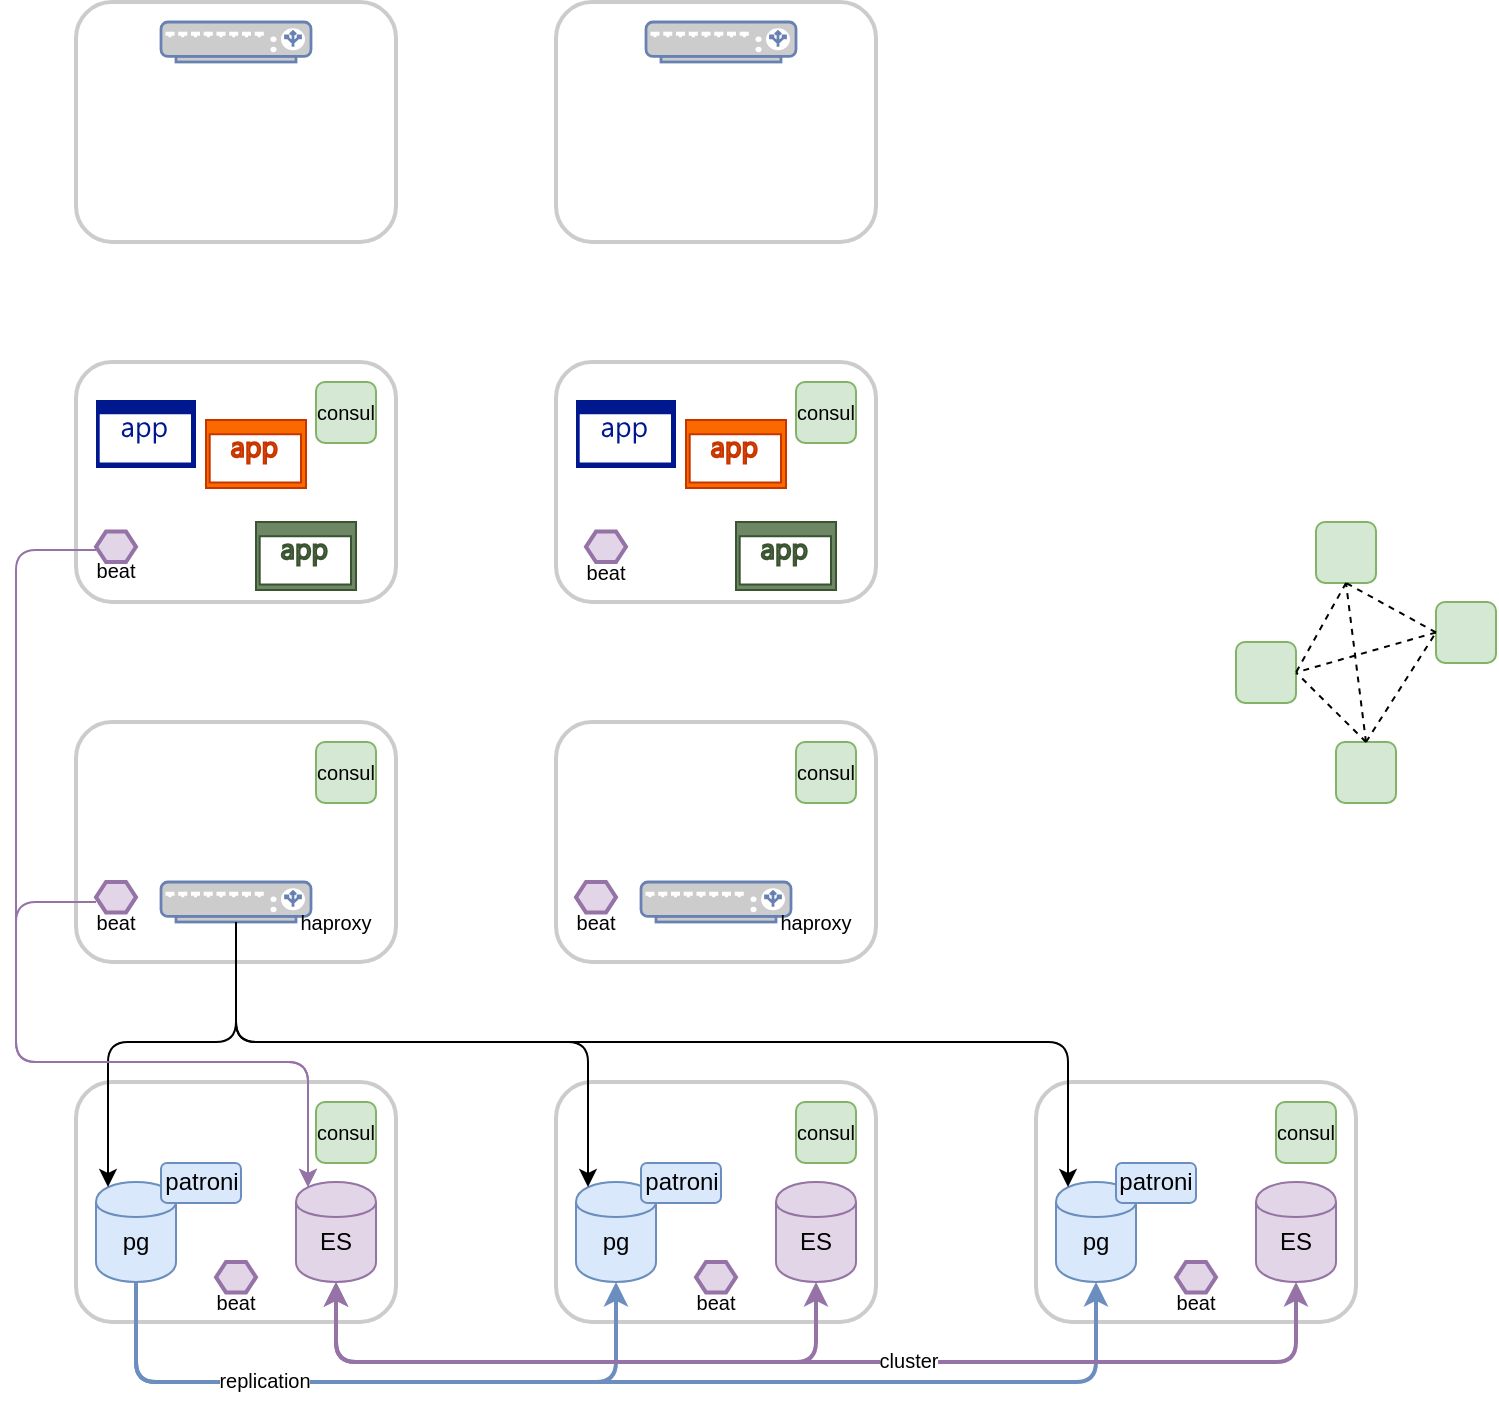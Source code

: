 <mxfile version="13.1.1" type="github">
  <diagram name="Page-1" id="822b0af5-4adb-64df-f703-e8dfc1f81529">
    <mxGraphModel dx="652" dy="364" grid="1" gridSize="10" guides="1" tooltips="1" connect="1" arrows="1" fold="1" page="1" pageScale="1" pageWidth="1169" pageHeight="827" background="#ffffff" math="0" shadow="0">
      <root>
        <mxCell id="0" />
        <mxCell id="1" parent="0" />
        <mxCell id="hL3f7U12DdkOKfvxl-o4-4" value="" style="rounded=1;whiteSpace=wrap;html=1;strokeColor=#CCCCCC;strokeWidth=2;" parent="1" vertex="1">
          <mxGeometry x="320" y="120" width="160" height="120" as="geometry" />
        </mxCell>
        <mxCell id="hL3f7U12DdkOKfvxl-o4-8" value="" style="rounded=1;whiteSpace=wrap;html=1;strokeWidth=2;strokeColor=#CCCCCC;" parent="1" vertex="1">
          <mxGeometry x="80" y="120" width="160" height="120" as="geometry" />
        </mxCell>
        <mxCell id="hL3f7U12DdkOKfvxl-o4-9" value="" style="rounded=1;whiteSpace=wrap;html=1;strokeColor=#CCCCCC;strokeWidth=2;" parent="1" vertex="1">
          <mxGeometry x="80" y="300" width="160" height="120" as="geometry" />
        </mxCell>
        <mxCell id="hL3f7U12DdkOKfvxl-o4-10" value="" style="rounded=1;whiteSpace=wrap;html=1;strokeColor=#CCCCCC;strokeWidth=2;" parent="1" vertex="1">
          <mxGeometry x="320" y="300" width="160" height="120" as="geometry" />
        </mxCell>
        <mxCell id="hL3f7U12DdkOKfvxl-o4-11" value="" style="rounded=1;whiteSpace=wrap;html=1;strokeWidth=2;strokeColor=#CCCCCC;" parent="1" vertex="1">
          <mxGeometry x="80" y="480" width="160" height="120" as="geometry" />
        </mxCell>
        <mxCell id="hL3f7U12DdkOKfvxl-o4-13" value="" style="rounded=1;whiteSpace=wrap;html=1;strokeColor=#CCCCCC;strokeWidth=2;" parent="1" vertex="1">
          <mxGeometry x="80" y="660" width="160" height="120" as="geometry" />
        </mxCell>
        <mxCell id="hL3f7U12DdkOKfvxl-o4-14" value="" style="rounded=1;whiteSpace=wrap;html=1;strokeWidth=2;strokeColor=#CCCCCC;" parent="1" vertex="1">
          <mxGeometry x="320" y="660" width="160" height="120" as="geometry" />
        </mxCell>
        <mxCell id="hL3f7U12DdkOKfvxl-o4-15" value="" style="rounded=1;whiteSpace=wrap;html=1;strokeColor=#CCCCCC;strokeWidth=2;" parent="1" vertex="1">
          <mxGeometry x="560" y="660" width="160" height="120" as="geometry" />
        </mxCell>
        <mxCell id="hL3f7U12DdkOKfvxl-o4-18" value="" style="rounded=1;whiteSpace=wrap;html=1;strokeColor=#CCCCCC;strokeWidth=2;" parent="1" vertex="1">
          <mxGeometry x="320" y="480" width="160" height="120" as="geometry" />
        </mxCell>
        <mxCell id="hL3f7U12DdkOKfvxl-o4-28" value="" style="rounded=1;whiteSpace=wrap;html=1;fillColor=#d5e8d4;strokeColor=#82b366;" parent="1" vertex="1">
          <mxGeometry x="200" y="490" width="30" height="30.45" as="geometry" />
        </mxCell>
        <mxCell id="hL3f7U12DdkOKfvxl-o4-30" value="" style="rounded=1;whiteSpace=wrap;html=1;fillColor=#d5e8d4;strokeColor=#82b366;" parent="1" vertex="1">
          <mxGeometry x="440" y="490" width="30" height="30.45" as="geometry" />
        </mxCell>
        <mxCell id="hL3f7U12DdkOKfvxl-o4-31" value="" style="rounded=1;whiteSpace=wrap;html=1;fillColor=#d5e8d4;strokeColor=#82b366;" parent="1" vertex="1">
          <mxGeometry x="440" y="310" width="30" height="30.45" as="geometry" />
        </mxCell>
        <mxCell id="hL3f7U12DdkOKfvxl-o4-32" value="" style="rounded=1;whiteSpace=wrap;html=1;fillColor=#d5e8d4;strokeColor=#82b366;" parent="1" vertex="1">
          <mxGeometry x="200" y="310" width="30" height="30.45" as="geometry" />
        </mxCell>
        <mxCell id="hL3f7U12DdkOKfvxl-o4-33" value="" style="rounded=1;whiteSpace=wrap;html=1;fillColor=#d5e8d4;strokeColor=#82b366;" parent="1" vertex="1">
          <mxGeometry x="200" y="670" width="30" height="30.45" as="geometry" />
        </mxCell>
        <mxCell id="hL3f7U12DdkOKfvxl-o4-34" value="" style="rounded=1;whiteSpace=wrap;html=1;fillColor=#d5e8d4;strokeColor=#82b366;" parent="1" vertex="1">
          <mxGeometry x="440" y="670" width="30" height="30.45" as="geometry" />
        </mxCell>
        <mxCell id="hL3f7U12DdkOKfvxl-o4-35" value="" style="rounded=1;whiteSpace=wrap;html=1;fillColor=#d5e8d4;strokeColor=#82b366;" parent="1" vertex="1">
          <mxGeometry x="680" y="670" width="30" height="30.45" as="geometry" />
        </mxCell>
        <mxCell id="hL3f7U12DdkOKfvxl-o4-36" value="" style="shape=cylinder;whiteSpace=wrap;html=1;boundedLbl=1;backgroundOutline=1;fillColor=#dae8fc;strokeColor=#6c8ebf;" parent="1" vertex="1">
          <mxGeometry x="330" y="710" width="40" height="50" as="geometry" />
        </mxCell>
        <mxCell id="hL3f7U12DdkOKfvxl-o4-37" value="" style="shape=cylinder;whiteSpace=wrap;html=1;boundedLbl=1;backgroundOutline=1;fillColor=#dae8fc;strokeColor=#6c8ebf;" parent="1" vertex="1">
          <mxGeometry x="570" y="710" width="40" height="50" as="geometry" />
        </mxCell>
        <mxCell id="hL3f7U12DdkOKfvxl-o4-59" style="edgeStyle=orthogonalEdgeStyle;rounded=1;orthogonalLoop=1;jettySize=auto;html=1;exitX=0.5;exitY=1;exitDx=0;exitDy=0;entryX=0.5;entryY=1;entryDx=0;entryDy=0;strokeColor=#6c8ebf;strokeWidth=2;fillColor=#dae8fc;" parent="1" source="hL3f7U12DdkOKfvxl-o4-38" target="hL3f7U12DdkOKfvxl-o4-36" edge="1">
          <mxGeometry relative="1" as="geometry">
            <Array as="points">
              <mxPoint x="110" y="810" />
              <mxPoint x="350" y="810" />
            </Array>
          </mxGeometry>
        </mxCell>
        <mxCell id="hL3f7U12DdkOKfvxl-o4-38" value="" style="shape=cylinder;whiteSpace=wrap;html=1;boundedLbl=1;backgroundOutline=1;fillColor=#dae8fc;strokeColor=#6c8ebf;" parent="1" vertex="1">
          <mxGeometry x="90" y="710" width="40" height="50" as="geometry" />
        </mxCell>
        <mxCell id="hL3f7U12DdkOKfvxl-o4-39" value="" style="shape=cylinder;whiteSpace=wrap;html=1;boundedLbl=1;backgroundOutline=1;fillColor=#e1d5e7;strokeColor=#9673a6;" parent="1" vertex="1">
          <mxGeometry x="190" y="710" width="40" height="50" as="geometry" />
        </mxCell>
        <mxCell id="hL3f7U12DdkOKfvxl-o4-40" value="" style="shape=cylinder;whiteSpace=wrap;html=1;boundedLbl=1;backgroundOutline=1;fillColor=#e1d5e7;strokeColor=#9673a6;" parent="1" vertex="1">
          <mxGeometry x="430" y="710" width="40" height="50" as="geometry" />
        </mxCell>
        <mxCell id="hL3f7U12DdkOKfvxl-o4-41" value="" style="shape=cylinder;whiteSpace=wrap;html=1;boundedLbl=1;backgroundOutline=1;fillColor=#e1d5e7;strokeColor=#9673a6;" parent="1" vertex="1">
          <mxGeometry x="670" y="710" width="40" height="50" as="geometry" />
        </mxCell>
        <mxCell id="hL3f7U12DdkOKfvxl-o4-42" value="patroni" style="rounded=1;whiteSpace=wrap;html=1;fillColor=#dae8fc;strokeColor=#6c8ebf;" parent="1" vertex="1">
          <mxGeometry x="122.5" y="700.45" width="40" height="20" as="geometry" />
        </mxCell>
        <mxCell id="hL3f7U12DdkOKfvxl-o4-43" value="patroni" style="rounded=1;whiteSpace=wrap;html=1;fillColor=#dae8fc;strokeColor=#6c8ebf;" parent="1" vertex="1">
          <mxGeometry x="362.5" y="700.45" width="40" height="20" as="geometry" />
        </mxCell>
        <mxCell id="hL3f7U12DdkOKfvxl-o4-44" value="patroni" style="rounded=1;whiteSpace=wrap;html=1;fillColor=#dae8fc;strokeColor=#6c8ebf;" parent="1" vertex="1">
          <mxGeometry x="600" y="700.45" width="40" height="20" as="geometry" />
        </mxCell>
        <mxCell id="hL3f7U12DdkOKfvxl-o4-45" value="" style="fontColor=#0066CC;verticalAlign=top;verticalLabelPosition=bottom;labelPosition=center;align=center;html=1;outlineConnect=0;fillColor=#CCCCCC;strokeColor=#6881B3;gradientColor=none;gradientDirection=north;strokeWidth=2;shape=mxgraph.networks.load_balancer;" parent="1" vertex="1">
          <mxGeometry x="122.5" y="130" width="75" height="20" as="geometry" />
        </mxCell>
        <mxCell id="hL3f7U12DdkOKfvxl-o4-46" value="" style="fontColor=#0066CC;verticalAlign=top;verticalLabelPosition=bottom;labelPosition=center;align=center;html=1;outlineConnect=0;fillColor=#CCCCCC;strokeColor=#6881B3;gradientColor=none;gradientDirection=north;strokeWidth=2;shape=mxgraph.networks.load_balancer;" parent="1" vertex="1">
          <mxGeometry x="365" y="130" width="75" height="20" as="geometry" />
        </mxCell>
        <mxCell id="hL3f7U12DdkOKfvxl-o4-47" value="" style="fontColor=#0066CC;verticalAlign=top;verticalLabelPosition=bottom;labelPosition=center;align=center;html=1;outlineConnect=0;fillColor=#CCCCCC;strokeColor=#6881B3;gradientColor=none;gradientDirection=north;strokeWidth=2;shape=mxgraph.networks.load_balancer;" parent="1" vertex="1">
          <mxGeometry x="122.5" y="560" width="75" height="20" as="geometry" />
        </mxCell>
        <mxCell id="hL3f7U12DdkOKfvxl-o4-48" value="" style="fontColor=#0066CC;verticalAlign=top;verticalLabelPosition=bottom;labelPosition=center;align=center;html=1;outlineConnect=0;fillColor=#CCCCCC;strokeColor=#6881B3;gradientColor=none;gradientDirection=north;strokeWidth=2;shape=mxgraph.networks.load_balancer;" parent="1" vertex="1">
          <mxGeometry x="362.5" y="560" width="75" height="20" as="geometry" />
        </mxCell>
        <mxCell id="hL3f7U12DdkOKfvxl-o4-50" value="" style="aspect=fixed;pointerEvents=1;shadow=0;dashed=0;html=1;strokeColor=none;labelPosition=center;verticalLabelPosition=bottom;verticalAlign=top;align=center;fillColor=#00188D;shape=mxgraph.mscae.enterprise.application" parent="1" vertex="1">
          <mxGeometry x="90" y="319" width="50" height="34" as="geometry" />
        </mxCell>
        <mxCell id="hL3f7U12DdkOKfvxl-o4-51" value="" style="aspect=fixed;pointerEvents=1;shadow=0;dashed=0;html=1;strokeColor=#C73500;labelPosition=center;verticalLabelPosition=bottom;verticalAlign=top;align=center;fillColor=#fa6800;shape=mxgraph.mscae.enterprise.application;fontColor=#ffffff;" parent="1" vertex="1">
          <mxGeometry x="145" y="329" width="50" height="34" as="geometry" />
        </mxCell>
        <mxCell id="hL3f7U12DdkOKfvxl-o4-53" value="" style="aspect=fixed;pointerEvents=1;shadow=0;dashed=0;html=1;strokeColor=#3A5431;labelPosition=center;verticalLabelPosition=bottom;verticalAlign=top;align=center;fillColor=#6d8764;shape=mxgraph.mscae.enterprise.application;fontColor=#ffffff;" parent="1" vertex="1">
          <mxGeometry x="170" y="380" width="50" height="34" as="geometry" />
        </mxCell>
        <mxCell id="hL3f7U12DdkOKfvxl-o4-55" value="" style="aspect=fixed;pointerEvents=1;shadow=0;dashed=0;html=1;strokeColor=none;labelPosition=center;verticalLabelPosition=bottom;verticalAlign=top;align=center;fillColor=#00188D;shape=mxgraph.mscae.enterprise.application" parent="1" vertex="1">
          <mxGeometry x="330" y="319" width="50" height="34" as="geometry" />
        </mxCell>
        <mxCell id="hL3f7U12DdkOKfvxl-o4-56" value="" style="aspect=fixed;pointerEvents=1;shadow=0;dashed=0;html=1;strokeColor=#C73500;labelPosition=center;verticalLabelPosition=bottom;verticalAlign=top;align=center;fillColor=#fa6800;shape=mxgraph.mscae.enterprise.application;fontColor=#ffffff;" parent="1" vertex="1">
          <mxGeometry x="385" y="329" width="50" height="34" as="geometry" />
        </mxCell>
        <mxCell id="hL3f7U12DdkOKfvxl-o4-57" value="" style="aspect=fixed;pointerEvents=1;shadow=0;dashed=0;html=1;strokeColor=#3A5431;labelPosition=center;verticalLabelPosition=bottom;verticalAlign=top;align=center;fillColor=#6d8764;shape=mxgraph.mscae.enterprise.application;fontColor=#ffffff;" parent="1" vertex="1">
          <mxGeometry x="410" y="380" width="50" height="34" as="geometry" />
        </mxCell>
        <mxCell id="hL3f7U12DdkOKfvxl-o4-58" value="" style="edgeStyle=segmentEdgeStyle;endArrow=classic;html=1;exitX=0.5;exitY=1;exitDx=0;exitDy=0;entryX=0.5;entryY=1;entryDx=0;entryDy=0;startArrow=classic;startFill=1;fillColor=#e1d5e7;strokeColor=#9673a6;strokeWidth=2;" parent="1" source="hL3f7U12DdkOKfvxl-o4-39" target="hL3f7U12DdkOKfvxl-o4-40" edge="1">
          <mxGeometry width="50" height="50" relative="1" as="geometry">
            <mxPoint x="240" y="910" as="sourcePoint" />
            <mxPoint x="290" y="860" as="targetPoint" />
            <Array as="points">
              <mxPoint x="210" y="800" />
              <mxPoint x="450" y="800" />
            </Array>
          </mxGeometry>
        </mxCell>
        <mxCell id="hL3f7U12DdkOKfvxl-o4-60" value="" style="edgeStyle=segmentEdgeStyle;endArrow=classic;html=1;exitX=0.5;exitY=1;exitDx=0;exitDy=0;entryX=0.5;entryY=1;entryDx=0;entryDy=0;fillColor=#dae8fc;strokeColor=#6c8ebf;strokeWidth=2;" parent="1" source="hL3f7U12DdkOKfvxl-o4-38" target="hL3f7U12DdkOKfvxl-o4-37" edge="1">
          <mxGeometry width="50" height="50" relative="1" as="geometry">
            <mxPoint x="290" y="670" as="sourcePoint" />
            <mxPoint x="340" y="620" as="targetPoint" />
            <Array as="points">
              <mxPoint x="110" y="810" />
              <mxPoint x="590" y="810" />
            </Array>
          </mxGeometry>
        </mxCell>
        <mxCell id="Z2CJnv1nmDG1hLWm02fg-52" value="replication" style="edgeLabel;html=1;align=center;verticalAlign=middle;resizable=0;points=[];fontSize=10;" vertex="1" connectable="0" parent="hL3f7U12DdkOKfvxl-o4-60">
          <mxGeometry x="-0.607" y="1" relative="1" as="geometry">
            <mxPoint as="offset" />
          </mxGeometry>
        </mxCell>
        <mxCell id="hL3f7U12DdkOKfvxl-o4-61" value="" style="edgeStyle=segmentEdgeStyle;endArrow=classic;html=1;exitX=0.5;exitY=1;exitDx=0;exitDy=0;entryX=0.5;entryY=1;entryDx=0;entryDy=0;startArrow=classic;startFill=1;fillColor=#e1d5e7;strokeColor=#9673a6;strokeWidth=2;" parent="1" source="hL3f7U12DdkOKfvxl-o4-39" target="hL3f7U12DdkOKfvxl-o4-41" edge="1">
          <mxGeometry width="50" height="50" relative="1" as="geometry">
            <mxPoint x="180" y="770" as="sourcePoint" />
            <mxPoint x="420" y="770" as="targetPoint" />
            <Array as="points">
              <mxPoint x="210" y="800" />
              <mxPoint x="690" y="800" />
            </Array>
          </mxGeometry>
        </mxCell>
        <mxCell id="Z2CJnv1nmDG1hLWm02fg-53" value="cluster" style="edgeLabel;html=1;align=center;verticalAlign=middle;resizable=0;points=[];fontSize=10;" vertex="1" connectable="0" parent="hL3f7U12DdkOKfvxl-o4-61">
          <mxGeometry x="0.164" y="1" relative="1" as="geometry">
            <mxPoint as="offset" />
          </mxGeometry>
        </mxCell>
        <mxCell id="Z2CJnv1nmDG1hLWm02fg-2" value="" style="edgeStyle=elbowEdgeStyle;elbow=vertical;endArrow=classic;html=1;strokeColor=#000000;strokeWidth=1;entryX=0.15;entryY=0.05;entryDx=0;entryDy=0;entryPerimeter=0;" edge="1" parent="1" target="hL3f7U12DdkOKfvxl-o4-38">
          <mxGeometry width="50" height="50" relative="1" as="geometry">
            <mxPoint x="160" y="580" as="sourcePoint" />
            <mxPoint x="380" y="620" as="targetPoint" />
            <Array as="points">
              <mxPoint x="230" y="640" />
            </Array>
          </mxGeometry>
        </mxCell>
        <mxCell id="Z2CJnv1nmDG1hLWm02fg-3" value="" style="edgeStyle=elbowEdgeStyle;elbow=vertical;endArrow=classic;html=1;strokeColor=#000000;strokeWidth=1;entryX=0.15;entryY=0.05;entryDx=0;entryDy=0;entryPerimeter=0;" edge="1" parent="1" source="hL3f7U12DdkOKfvxl-o4-47" target="hL3f7U12DdkOKfvxl-o4-36">
          <mxGeometry width="50" height="50" relative="1" as="geometry">
            <mxPoint x="140" y="590" as="sourcePoint" />
            <mxPoint x="106" y="722.5" as="targetPoint" />
            <Array as="points">
              <mxPoint x="250" y="640" />
            </Array>
          </mxGeometry>
        </mxCell>
        <mxCell id="Z2CJnv1nmDG1hLWm02fg-4" value="" style="edgeStyle=elbowEdgeStyle;elbow=vertical;endArrow=classic;html=1;strokeColor=#000000;strokeWidth=1;entryX=0.15;entryY=0.05;entryDx=0;entryDy=0;entryPerimeter=0;" edge="1" parent="1" target="hL3f7U12DdkOKfvxl-o4-37">
          <mxGeometry width="50" height="50" relative="1" as="geometry">
            <mxPoint x="160" y="580" as="sourcePoint" />
            <mxPoint x="346" y="722.5" as="targetPoint" />
            <Array as="points">
              <mxPoint x="370" y="640" />
            </Array>
          </mxGeometry>
        </mxCell>
        <mxCell id="Z2CJnv1nmDG1hLWm02fg-5" value="" style="rounded=1;whiteSpace=wrap;html=1;fillColor=#d5e8d4;strokeColor=#82b366;" vertex="1" parent="1">
          <mxGeometry x="700" y="380" width="30" height="30.45" as="geometry" />
        </mxCell>
        <mxCell id="Z2CJnv1nmDG1hLWm02fg-6" value="" style="rounded=1;whiteSpace=wrap;html=1;fillColor=#d5e8d4;strokeColor=#82b366;" vertex="1" parent="1">
          <mxGeometry x="660" y="440" width="30" height="30.45" as="geometry" />
        </mxCell>
        <mxCell id="Z2CJnv1nmDG1hLWm02fg-7" value="" style="rounded=1;whiteSpace=wrap;html=1;fillColor=#d5e8d4;strokeColor=#82b366;" vertex="1" parent="1">
          <mxGeometry x="710" y="490.0" width="30" height="30.45" as="geometry" />
        </mxCell>
        <mxCell id="Z2CJnv1nmDG1hLWm02fg-8" value="" style="rounded=1;whiteSpace=wrap;html=1;fillColor=#d5e8d4;strokeColor=#82b366;" vertex="1" parent="1">
          <mxGeometry x="760" y="420.0" width="30" height="30.45" as="geometry" />
        </mxCell>
        <mxCell id="Z2CJnv1nmDG1hLWm02fg-9" value="" style="endArrow=none;dashed=1;html=1;strokeColor=#000000;strokeWidth=1;exitX=0.5;exitY=1;exitDx=0;exitDy=0;entryX=1;entryY=0.5;entryDx=0;entryDy=0;" edge="1" parent="1" source="Z2CJnv1nmDG1hLWm02fg-5" target="Z2CJnv1nmDG1hLWm02fg-6">
          <mxGeometry width="50" height="50" relative="1" as="geometry">
            <mxPoint x="450" y="530" as="sourcePoint" />
            <mxPoint x="560" y="490" as="targetPoint" />
          </mxGeometry>
        </mxCell>
        <mxCell id="Z2CJnv1nmDG1hLWm02fg-10" value="" style="endArrow=none;dashed=1;html=1;strokeColor=#000000;strokeWidth=1;exitX=0.5;exitY=0;exitDx=0;exitDy=0;entryX=1;entryY=0.5;entryDx=0;entryDy=0;" edge="1" parent="1" source="Z2CJnv1nmDG1hLWm02fg-7" target="Z2CJnv1nmDG1hLWm02fg-6">
          <mxGeometry width="50" height="50" relative="1" as="geometry">
            <mxPoint x="745" y="450" as="sourcePoint" />
            <mxPoint x="690" y="474.775" as="targetPoint" />
          </mxGeometry>
        </mxCell>
        <mxCell id="Z2CJnv1nmDG1hLWm02fg-11" value="" style="endArrow=none;dashed=1;html=1;strokeColor=#000000;strokeWidth=1;exitX=0.5;exitY=0;exitDx=0;exitDy=0;entryX=0;entryY=0.5;entryDx=0;entryDy=0;" edge="1" parent="1" source="Z2CJnv1nmDG1hLWm02fg-7" target="Z2CJnv1nmDG1hLWm02fg-8">
          <mxGeometry width="50" height="50" relative="1" as="geometry">
            <mxPoint x="715" y="530.45" as="sourcePoint" />
            <mxPoint x="690" y="474.775" as="targetPoint" />
          </mxGeometry>
        </mxCell>
        <mxCell id="Z2CJnv1nmDG1hLWm02fg-12" value="" style="endArrow=none;dashed=1;html=1;strokeColor=#000000;strokeWidth=1;exitX=0;exitY=0.5;exitDx=0;exitDy=0;entryX=0.5;entryY=1;entryDx=0;entryDy=0;" edge="1" parent="1" source="Z2CJnv1nmDG1hLWm02fg-8" target="Z2CJnv1nmDG1hLWm02fg-5">
          <mxGeometry width="50" height="50" relative="1" as="geometry">
            <mxPoint x="715" y="530.45" as="sourcePoint" />
            <mxPoint x="770" y="505.225" as="targetPoint" />
          </mxGeometry>
        </mxCell>
        <mxCell id="Z2CJnv1nmDG1hLWm02fg-13" value="" style="endArrow=none;dashed=1;html=1;strokeColor=#000000;strokeWidth=1;exitX=0.5;exitY=0;exitDx=0;exitDy=0;entryX=0.5;entryY=1;entryDx=0;entryDy=0;" edge="1" parent="1" source="Z2CJnv1nmDG1hLWm02fg-7" target="Z2CJnv1nmDG1hLWm02fg-5">
          <mxGeometry width="50" height="50" relative="1" as="geometry">
            <mxPoint x="770" y="505.225" as="sourcePoint" />
            <mxPoint x="745" y="450" as="targetPoint" />
          </mxGeometry>
        </mxCell>
        <mxCell id="Z2CJnv1nmDG1hLWm02fg-14" value="" style="endArrow=none;dashed=1;html=1;strokeColor=#000000;strokeWidth=1;exitX=0;exitY=0.5;exitDx=0;exitDy=0;entryX=1;entryY=0.5;entryDx=0;entryDy=0;" edge="1" parent="1" source="Z2CJnv1nmDG1hLWm02fg-8" target="Z2CJnv1nmDG1hLWm02fg-6">
          <mxGeometry width="50" height="50" relative="1" as="geometry">
            <mxPoint x="715" y="530.45" as="sourcePoint" />
            <mxPoint x="745" y="450" as="targetPoint" />
          </mxGeometry>
        </mxCell>
        <mxCell id="Z2CJnv1nmDG1hLWm02fg-15" value="pg" style="text;html=1;strokeColor=none;fillColor=none;align=center;verticalAlign=middle;whiteSpace=wrap;rounded=0;" vertex="1" parent="1">
          <mxGeometry x="90" y="730" width="40" height="20" as="geometry" />
        </mxCell>
        <mxCell id="Z2CJnv1nmDG1hLWm02fg-16" value="ES" style="text;html=1;strokeColor=none;fillColor=none;align=center;verticalAlign=middle;whiteSpace=wrap;rounded=0;" vertex="1" parent="1">
          <mxGeometry x="190" y="730" width="40" height="20" as="geometry" />
        </mxCell>
        <mxCell id="Z2CJnv1nmDG1hLWm02fg-17" value="ES" style="text;html=1;strokeColor=none;fillColor=none;align=center;verticalAlign=middle;whiteSpace=wrap;rounded=0;" vertex="1" parent="1">
          <mxGeometry x="430" y="730" width="40" height="20" as="geometry" />
        </mxCell>
        <mxCell id="Z2CJnv1nmDG1hLWm02fg-18" value="pg" style="text;html=1;strokeColor=none;fillColor=none;align=center;verticalAlign=middle;whiteSpace=wrap;rounded=0;" vertex="1" parent="1">
          <mxGeometry x="330" y="730" width="40" height="20" as="geometry" />
        </mxCell>
        <mxCell id="Z2CJnv1nmDG1hLWm02fg-19" value="pg" style="text;html=1;strokeColor=none;fillColor=none;align=center;verticalAlign=middle;whiteSpace=wrap;rounded=0;" vertex="1" parent="1">
          <mxGeometry x="570" y="730" width="40" height="20" as="geometry" />
        </mxCell>
        <mxCell id="Z2CJnv1nmDG1hLWm02fg-20" value="ES" style="text;html=1;strokeColor=none;fillColor=none;align=center;verticalAlign=middle;whiteSpace=wrap;rounded=0;" vertex="1" parent="1">
          <mxGeometry x="670" y="730" width="40" height="20" as="geometry" />
        </mxCell>
        <mxCell id="Z2CJnv1nmDG1hLWm02fg-21" value="consul" style="text;html=1;strokeColor=none;fillColor=none;align=center;verticalAlign=middle;whiteSpace=wrap;rounded=0;fontSize=10;" vertex="1" parent="1">
          <mxGeometry x="195" y="675.23" width="40" height="20" as="geometry" />
        </mxCell>
        <mxCell id="Z2CJnv1nmDG1hLWm02fg-22" value="consul" style="text;html=1;strokeColor=none;fillColor=none;align=center;verticalAlign=middle;whiteSpace=wrap;rounded=0;fontSize=10;" vertex="1" parent="1">
          <mxGeometry x="435" y="675.23" width="40" height="20" as="geometry" />
        </mxCell>
        <mxCell id="Z2CJnv1nmDG1hLWm02fg-23" value="consul" style="text;html=1;strokeColor=none;fillColor=none;align=center;verticalAlign=middle;whiteSpace=wrap;rounded=0;fontSize=10;" vertex="1" parent="1">
          <mxGeometry x="675" y="675.23" width="40" height="20" as="geometry" />
        </mxCell>
        <mxCell id="Z2CJnv1nmDG1hLWm02fg-24" value="consul" style="text;html=1;strokeColor=none;fillColor=none;align=center;verticalAlign=middle;whiteSpace=wrap;rounded=0;fontSize=10;" vertex="1" parent="1">
          <mxGeometry x="435" y="495.22" width="40" height="20" as="geometry" />
        </mxCell>
        <mxCell id="Z2CJnv1nmDG1hLWm02fg-25" value="consul" style="text;html=1;strokeColor=none;fillColor=none;align=center;verticalAlign=middle;whiteSpace=wrap;rounded=0;fontSize=10;" vertex="1" parent="1">
          <mxGeometry x="195" y="495.22" width="40" height="20" as="geometry" />
        </mxCell>
        <mxCell id="Z2CJnv1nmDG1hLWm02fg-26" value="consul" style="text;html=1;strokeColor=none;fillColor=none;align=center;verticalAlign=middle;whiteSpace=wrap;rounded=0;fontSize=10;" vertex="1" parent="1">
          <mxGeometry x="195" y="315.22" width="40" height="20" as="geometry" />
        </mxCell>
        <mxCell id="Z2CJnv1nmDG1hLWm02fg-27" value="consul" style="text;html=1;strokeColor=none;fillColor=none;align=center;verticalAlign=middle;whiteSpace=wrap;rounded=0;fontSize=10;" vertex="1" parent="1">
          <mxGeometry x="435" y="315.22" width="40" height="20" as="geometry" />
        </mxCell>
        <mxCell id="Z2CJnv1nmDG1hLWm02fg-28" value="haproxy" style="text;html=1;strokeColor=none;fillColor=none;align=center;verticalAlign=middle;whiteSpace=wrap;rounded=0;fontSize=10;" vertex="1" parent="1">
          <mxGeometry x="430" y="570" width="40" height="20" as="geometry" />
        </mxCell>
        <mxCell id="Z2CJnv1nmDG1hLWm02fg-29" value="haproxy" style="text;html=1;strokeColor=none;fillColor=none;align=center;verticalAlign=middle;whiteSpace=wrap;rounded=0;fontSize=10;" vertex="1" parent="1">
          <mxGeometry x="190" y="570" width="40" height="20" as="geometry" />
        </mxCell>
        <mxCell id="Z2CJnv1nmDG1hLWm02fg-30" value="" style="shape=hexagon;perimeter=hexagonPerimeter2;whiteSpace=wrap;html=1;strokeColor=#9673a6;strokeWidth=2;fontSize=10;fillColor=#e1d5e7;" vertex="1" parent="1">
          <mxGeometry x="330" y="560" width="20" height="15.22" as="geometry" />
        </mxCell>
        <mxCell id="Z2CJnv1nmDG1hLWm02fg-31" value="" style="shape=hexagon;perimeter=hexagonPerimeter2;whiteSpace=wrap;html=1;strokeColor=#9673a6;strokeWidth=2;fontSize=10;fillColor=#e1d5e7;" vertex="1" parent="1">
          <mxGeometry x="90" y="560" width="20" height="15.22" as="geometry" />
        </mxCell>
        <mxCell id="Z2CJnv1nmDG1hLWm02fg-32" value="" style="shape=hexagon;perimeter=hexagonPerimeter2;whiteSpace=wrap;html=1;strokeColor=#9673a6;strokeWidth=2;fontSize=10;fillColor=#e1d5e7;" vertex="1" parent="1">
          <mxGeometry x="335" y="384.78" width="20" height="15.22" as="geometry" />
        </mxCell>
        <mxCell id="Z2CJnv1nmDG1hLWm02fg-33" value="" style="shape=hexagon;perimeter=hexagonPerimeter2;whiteSpace=wrap;html=1;strokeColor=#9673a6;strokeWidth=2;fontSize=10;fillColor=#e1d5e7;" vertex="1" parent="1">
          <mxGeometry x="90" y="384.78" width="20" height="15.22" as="geometry" />
        </mxCell>
        <mxCell id="Z2CJnv1nmDG1hLWm02fg-34" value="" style="shape=hexagon;perimeter=hexagonPerimeter2;whiteSpace=wrap;html=1;strokeColor=#9673a6;strokeWidth=2;fontSize=10;fillColor=#e1d5e7;" vertex="1" parent="1">
          <mxGeometry x="150" y="750" width="20" height="15.22" as="geometry" />
        </mxCell>
        <mxCell id="Z2CJnv1nmDG1hLWm02fg-35" value="" style="shape=hexagon;perimeter=hexagonPerimeter2;whiteSpace=wrap;html=1;strokeColor=#9673a6;strokeWidth=2;fontSize=10;fillColor=#e1d5e7;" vertex="1" parent="1">
          <mxGeometry x="390" y="750" width="20" height="15.22" as="geometry" />
        </mxCell>
        <mxCell id="Z2CJnv1nmDG1hLWm02fg-36" value="" style="shape=hexagon;perimeter=hexagonPerimeter2;whiteSpace=wrap;html=1;strokeColor=#9673a6;strokeWidth=2;fontSize=10;fillColor=#e1d5e7;" vertex="1" parent="1">
          <mxGeometry x="630" y="750" width="20" height="15.22" as="geometry" />
        </mxCell>
        <mxCell id="Z2CJnv1nmDG1hLWm02fg-37" value="beat" style="text;html=1;strokeColor=none;fillColor=none;align=center;verticalAlign=middle;whiteSpace=wrap;rounded=0;fontSize=10;" vertex="1" parent="1">
          <mxGeometry x="325" y="395.23" width="40" height="20" as="geometry" />
        </mxCell>
        <mxCell id="Z2CJnv1nmDG1hLWm02fg-38" value="beat" style="text;html=1;strokeColor=none;fillColor=none;align=center;verticalAlign=middle;whiteSpace=wrap;rounded=0;fontSize=10;" vertex="1" parent="1">
          <mxGeometry x="80" y="394" width="40" height="20" as="geometry" />
        </mxCell>
        <mxCell id="Z2CJnv1nmDG1hLWm02fg-39" value="beat" style="text;html=1;strokeColor=none;fillColor=none;align=center;verticalAlign=middle;whiteSpace=wrap;rounded=0;fontSize=10;" vertex="1" parent="1">
          <mxGeometry x="80" y="570" width="40" height="20" as="geometry" />
        </mxCell>
        <mxCell id="Z2CJnv1nmDG1hLWm02fg-40" value="beat" style="text;html=1;strokeColor=none;fillColor=none;align=center;verticalAlign=middle;whiteSpace=wrap;rounded=0;fontSize=10;" vertex="1" parent="1">
          <mxGeometry x="320" y="570" width="40" height="20" as="geometry" />
        </mxCell>
        <mxCell id="Z2CJnv1nmDG1hLWm02fg-41" value="beat" style="text;html=1;strokeColor=none;fillColor=none;align=center;verticalAlign=middle;whiteSpace=wrap;rounded=0;fontSize=10;" vertex="1" parent="1">
          <mxGeometry x="140" y="760" width="40" height="20" as="geometry" />
        </mxCell>
        <mxCell id="Z2CJnv1nmDG1hLWm02fg-42" value="beat" style="text;html=1;strokeColor=none;fillColor=none;align=center;verticalAlign=middle;whiteSpace=wrap;rounded=0;fontSize=10;" vertex="1" parent="1">
          <mxGeometry x="380" y="760" width="40" height="20" as="geometry" />
        </mxCell>
        <mxCell id="Z2CJnv1nmDG1hLWm02fg-43" value="beat" style="text;html=1;strokeColor=none;fillColor=none;align=center;verticalAlign=middle;whiteSpace=wrap;rounded=0;fontSize=10;" vertex="1" parent="1">
          <mxGeometry x="620" y="760" width="40" height="20" as="geometry" />
        </mxCell>
        <mxCell id="Z2CJnv1nmDG1hLWm02fg-50" value="" style="edgeStyle=segmentEdgeStyle;endArrow=classic;html=1;strokeColor=#9673a6;strokeWidth=1;fontSize=10;exitX=0.25;exitY=0;exitDx=0;exitDy=0;entryX=0.15;entryY=0.05;entryDx=0;entryDy=0;entryPerimeter=0;fillColor=#e1d5e7;" edge="1" parent="1" source="Z2CJnv1nmDG1hLWm02fg-38" target="hL3f7U12DdkOKfvxl-o4-39">
          <mxGeometry width="50" height="50" relative="1" as="geometry">
            <mxPoint y="600" as="sourcePoint" />
            <mxPoint x="50" y="550" as="targetPoint" />
            <Array as="points">
              <mxPoint x="50" y="394" />
              <mxPoint x="50" y="650" />
              <mxPoint x="196" y="650" />
            </Array>
          </mxGeometry>
        </mxCell>
        <mxCell id="Z2CJnv1nmDG1hLWm02fg-51" value="" style="edgeStyle=segmentEdgeStyle;endArrow=classic;html=1;strokeColor=#9673a6;strokeWidth=1;fontSize=10;exitX=0.25;exitY=0;exitDx=0;exitDy=0;entryX=0.15;entryY=0.05;entryDx=0;entryDy=0;entryPerimeter=0;fillColor=#e1d5e7;" edge="1" parent="1" source="Z2CJnv1nmDG1hLWm02fg-39" target="hL3f7U12DdkOKfvxl-o4-39">
          <mxGeometry width="50" height="50" relative="1" as="geometry">
            <mxPoint x="100" y="404" as="sourcePoint" />
            <mxPoint x="206" y="722.5" as="targetPoint" />
            <Array as="points">
              <mxPoint x="50" y="570" />
              <mxPoint x="50" y="650" />
              <mxPoint x="196" y="650" />
            </Array>
          </mxGeometry>
        </mxCell>
      </root>
    </mxGraphModel>
  </diagram>
</mxfile>

